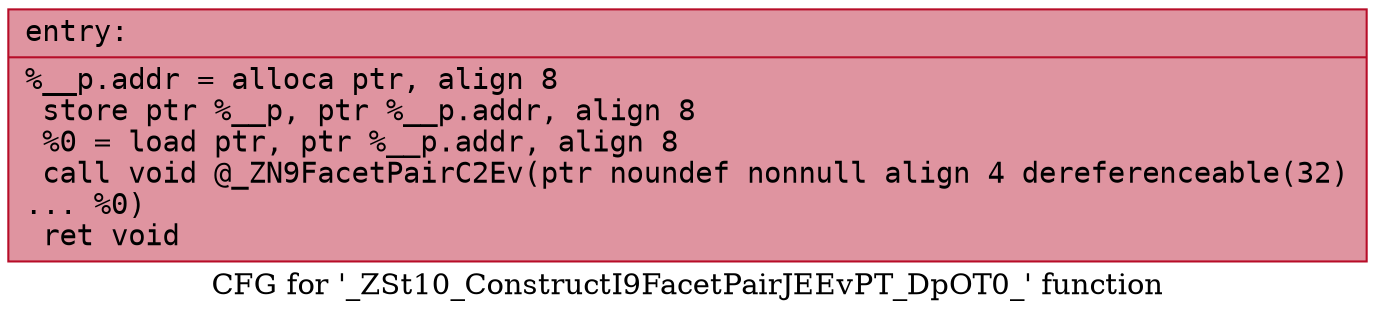 digraph "CFG for '_ZSt10_ConstructI9FacetPairJEEvPT_DpOT0_' function" {
	label="CFG for '_ZSt10_ConstructI9FacetPairJEEvPT_DpOT0_' function";

	Node0x5606e0140930 [shape=record,color="#b70d28ff", style=filled, fillcolor="#b70d2870" fontname="Courier",label="{entry:\l|  %__p.addr = alloca ptr, align 8\l  store ptr %__p, ptr %__p.addr, align 8\l  %0 = load ptr, ptr %__p.addr, align 8\l  call void @_ZN9FacetPairC2Ev(ptr noundef nonnull align 4 dereferenceable(32)\l... %0)\l  ret void\l}"];
}
